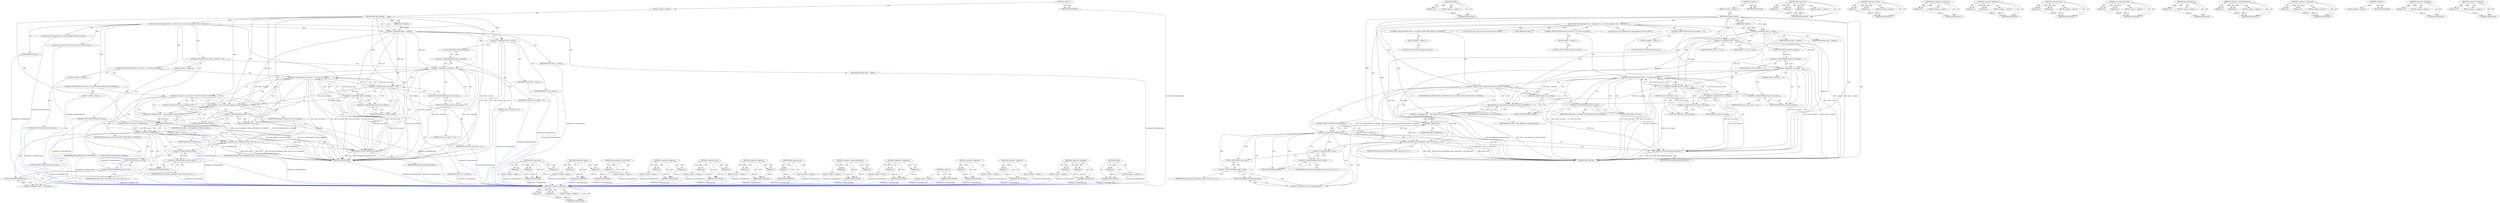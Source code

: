 digraph "&lt;operator&gt;.addressOf" {
vulnerable_116 [label=<(METHOD,&lt;operator&gt;.notEquals)>];
vulnerable_117 [label=<(PARAM,p1)>];
vulnerable_118 [label=<(PARAM,p2)>];
vulnerable_119 [label=<(BLOCK,&lt;empty&gt;,&lt;empty&gt;)>];
vulnerable_120 [label=<(METHOD_RETURN,ANY)>];
vulnerable_139 [label=<(METHOD,IS_ERR)>];
vulnerable_140 [label=<(PARAM,p1)>];
vulnerable_141 [label=<(BLOCK,&lt;empty&gt;,&lt;empty&gt;)>];
vulnerable_142 [label=<(METHOD_RETURN,ANY)>];
vulnerable_6 [label=<(METHOD,&lt;global&gt;)<SUB>1</SUB>>];
vulnerable_7 [label=<(BLOCK,&lt;empty&gt;,&lt;empty&gt;)<SUB>1</SUB>>];
vulnerable_8 [label=<(METHOD,nfs4_open_release)<SUB>1</SUB>>];
vulnerable_9 [label=<(PARAM,void *calldata)<SUB>1</SUB>>];
vulnerable_10 [label=<(BLOCK,{
	struct nfs4_opendata *data = calldata;
	stru...,{
	struct nfs4_opendata *data = calldata;
	stru...)<SUB>2</SUB>>];
vulnerable_11 [label="<(LOCAL,struct nfs4_opendata* data: nfs4_opendata*)<SUB>3</SUB>>"];
vulnerable_12 [label=<(&lt;operator&gt;.assignment,*data = calldata)<SUB>3</SUB>>];
vulnerable_13 [label=<(IDENTIFIER,data,*data = calldata)<SUB>3</SUB>>];
vulnerable_14 [label=<(IDENTIFIER,calldata,*data = calldata)<SUB>3</SUB>>];
vulnerable_15 [label="<(LOCAL,struct nfs4_state* state: nfs4_state*)<SUB>4</SUB>>"];
vulnerable_16 [label=<(&lt;operator&gt;.assignment,*state = NULL)<SUB>4</SUB>>];
vulnerable_17 [label=<(IDENTIFIER,state,*state = NULL)<SUB>4</SUB>>];
vulnerable_18 [label=<(IDENTIFIER,NULL,*state = NULL)<SUB>4</SUB>>];
vulnerable_19 [label=<(CONTROL_STRUCTURE,IF,if (data-&gt;cancelled == 0))<SUB>7</SUB>>];
vulnerable_20 [label=<(&lt;operator&gt;.equals,data-&gt;cancelled == 0)<SUB>7</SUB>>];
vulnerable_21 [label=<(&lt;operator&gt;.indirectFieldAccess,data-&gt;cancelled)<SUB>7</SUB>>];
vulnerable_22 [label=<(IDENTIFIER,data,data-&gt;cancelled == 0)<SUB>7</SUB>>];
vulnerable_23 [label=<(FIELD_IDENTIFIER,cancelled,cancelled)<SUB>7</SUB>>];
vulnerable_24 [label=<(LITERAL,0,data-&gt;cancelled == 0)<SUB>7</SUB>>];
vulnerable_25 [label=<(BLOCK,&lt;empty&gt;,&lt;empty&gt;)<SUB>8</SUB>>];
vulnerable_26 [label=<(CONTROL_STRUCTURE,GOTO,goto out_free;)<SUB>8</SUB>>];
vulnerable_27 [label=<(CONTROL_STRUCTURE,IF,if (data-&gt;rpc_status != 0 || !data-&gt;rpc_done))<SUB>10</SUB>>];
vulnerable_28 [label=<(&lt;operator&gt;.logicalOr,data-&gt;rpc_status != 0 || !data-&gt;rpc_done)<SUB>10</SUB>>];
vulnerable_29 [label=<(&lt;operator&gt;.notEquals,data-&gt;rpc_status != 0)<SUB>10</SUB>>];
vulnerable_30 [label=<(&lt;operator&gt;.indirectFieldAccess,data-&gt;rpc_status)<SUB>10</SUB>>];
vulnerable_31 [label=<(IDENTIFIER,data,data-&gt;rpc_status != 0)<SUB>10</SUB>>];
vulnerable_32 [label=<(FIELD_IDENTIFIER,rpc_status,rpc_status)<SUB>10</SUB>>];
vulnerable_33 [label=<(LITERAL,0,data-&gt;rpc_status != 0)<SUB>10</SUB>>];
vulnerable_34 [label=<(&lt;operator&gt;.logicalNot,!data-&gt;rpc_done)<SUB>10</SUB>>];
vulnerable_35 [label=<(&lt;operator&gt;.indirectFieldAccess,data-&gt;rpc_done)<SUB>10</SUB>>];
vulnerable_36 [label=<(IDENTIFIER,data,!data-&gt;rpc_done)<SUB>10</SUB>>];
vulnerable_37 [label=<(FIELD_IDENTIFIER,rpc_done,rpc_done)<SUB>10</SUB>>];
vulnerable_38 [label=<(BLOCK,&lt;empty&gt;,&lt;empty&gt;)<SUB>11</SUB>>];
vulnerable_39 [label=<(CONTROL_STRUCTURE,GOTO,goto out_free;)<SUB>11</SUB>>];
vulnerable_40 [label=<(CONTROL_STRUCTURE,IF,if (data-&gt;o_res.rflags &amp; NFS4_OPEN_RESULT_CONFIRM))<SUB>13</SUB>>];
vulnerable_41 [label=<(&lt;operator&gt;.and,data-&gt;o_res.rflags &amp; NFS4_OPEN_RESULT_CONFIRM)<SUB>13</SUB>>];
vulnerable_42 [label=<(&lt;operator&gt;.fieldAccess,data-&gt;o_res.rflags)<SUB>13</SUB>>];
vulnerable_43 [label=<(&lt;operator&gt;.indirectFieldAccess,data-&gt;o_res)<SUB>13</SUB>>];
vulnerable_44 [label=<(IDENTIFIER,data,data-&gt;o_res.rflags &amp; NFS4_OPEN_RESULT_CONFIRM)<SUB>13</SUB>>];
vulnerable_45 [label=<(FIELD_IDENTIFIER,o_res,o_res)<SUB>13</SUB>>];
vulnerable_46 [label=<(FIELD_IDENTIFIER,rflags,rflags)<SUB>13</SUB>>];
vulnerable_47 [label=<(IDENTIFIER,NFS4_OPEN_RESULT_CONFIRM,data-&gt;o_res.rflags &amp; NFS4_OPEN_RESULT_CONFIRM)<SUB>13</SUB>>];
vulnerable_48 [label=<(BLOCK,&lt;empty&gt;,&lt;empty&gt;)<SUB>14</SUB>>];
vulnerable_49 [label=<(CONTROL_STRUCTURE,GOTO,goto out_free;)<SUB>14</SUB>>];
vulnerable_50 [label=<(&lt;operator&gt;.assignment,state = nfs4_opendata_to_nfs4_state(data))<SUB>15</SUB>>];
vulnerable_51 [label=<(IDENTIFIER,state,state = nfs4_opendata_to_nfs4_state(data))<SUB>15</SUB>>];
vulnerable_52 [label=<(nfs4_opendata_to_nfs4_state,nfs4_opendata_to_nfs4_state(data))<SUB>15</SUB>>];
vulnerable_53 [label=<(IDENTIFIER,data,nfs4_opendata_to_nfs4_state(data))<SUB>15</SUB>>];
vulnerable_54 [label=<(CONTROL_STRUCTURE,IF,if (!IS_ERR(state)))<SUB>16</SUB>>];
vulnerable_55 [label=<(&lt;operator&gt;.logicalNot,!IS_ERR(state))<SUB>16</SUB>>];
vulnerable_56 [label=<(IS_ERR,IS_ERR(state))<SUB>16</SUB>>];
vulnerable_57 [label=<(IDENTIFIER,state,IS_ERR(state))<SUB>16</SUB>>];
vulnerable_58 [label=<(BLOCK,&lt;empty&gt;,&lt;empty&gt;)<SUB>17</SUB>>];
vulnerable_59 [label=<(nfs4_close_state,nfs4_close_state(&amp;data-&gt;path, state, data-&gt;o_ar...)<SUB>17</SUB>>];
vulnerable_60 [label=<(&lt;operator&gt;.addressOf,&amp;data-&gt;path)<SUB>17</SUB>>];
vulnerable_61 [label=<(&lt;operator&gt;.indirectFieldAccess,data-&gt;path)<SUB>17</SUB>>];
vulnerable_62 [label=<(IDENTIFIER,data,nfs4_close_state(&amp;data-&gt;path, state, data-&gt;o_ar...)<SUB>17</SUB>>];
vulnerable_63 [label=<(FIELD_IDENTIFIER,path,path)<SUB>17</SUB>>];
vulnerable_64 [label=<(IDENTIFIER,state,nfs4_close_state(&amp;data-&gt;path, state, data-&gt;o_ar...)<SUB>17</SUB>>];
vulnerable_65 [label=<(&lt;operator&gt;.fieldAccess,data-&gt;o_arg.open_flags)<SUB>17</SUB>>];
vulnerable_66 [label=<(&lt;operator&gt;.indirectFieldAccess,data-&gt;o_arg)<SUB>17</SUB>>];
vulnerable_67 [label=<(IDENTIFIER,data,nfs4_close_state(&amp;data-&gt;path, state, data-&gt;o_ar...)<SUB>17</SUB>>];
vulnerable_68 [label=<(FIELD_IDENTIFIER,o_arg,o_arg)<SUB>17</SUB>>];
vulnerable_69 [label=<(FIELD_IDENTIFIER,open_flags,open_flags)<SUB>17</SUB>>];
vulnerable_70 [label=<(JUMP_TARGET,out_free)<SUB>18</SUB>>];
vulnerable_71 [label=<(nfs4_opendata_put,nfs4_opendata_put(data))<SUB>19</SUB>>];
vulnerable_72 [label=<(IDENTIFIER,data,nfs4_opendata_put(data))<SUB>19</SUB>>];
vulnerable_73 [label=<(METHOD_RETURN,void)<SUB>1</SUB>>];
vulnerable_75 [label=<(METHOD_RETURN,ANY)<SUB>1</SUB>>];
vulnerable_143 [label=<(METHOD,nfs4_close_state)>];
vulnerable_144 [label=<(PARAM,p1)>];
vulnerable_145 [label=<(PARAM,p2)>];
vulnerable_146 [label=<(PARAM,p3)>];
vulnerable_147 [label=<(BLOCK,&lt;empty&gt;,&lt;empty&gt;)>];
vulnerable_148 [label=<(METHOD_RETURN,ANY)>];
vulnerable_101 [label=<(METHOD,&lt;operator&gt;.equals)>];
vulnerable_102 [label=<(PARAM,p1)>];
vulnerable_103 [label=<(PARAM,p2)>];
vulnerable_104 [label=<(BLOCK,&lt;empty&gt;,&lt;empty&gt;)>];
vulnerable_105 [label=<(METHOD_RETURN,ANY)>];
vulnerable_135 [label=<(METHOD,nfs4_opendata_to_nfs4_state)>];
vulnerable_136 [label=<(PARAM,p1)>];
vulnerable_137 [label=<(BLOCK,&lt;empty&gt;,&lt;empty&gt;)>];
vulnerable_138 [label=<(METHOD_RETURN,ANY)>];
vulnerable_130 [label=<(METHOD,&lt;operator&gt;.fieldAccess)>];
vulnerable_131 [label=<(PARAM,p1)>];
vulnerable_132 [label=<(PARAM,p2)>];
vulnerable_133 [label=<(BLOCK,&lt;empty&gt;,&lt;empty&gt;)>];
vulnerable_134 [label=<(METHOD_RETURN,ANY)>];
vulnerable_125 [label=<(METHOD,&lt;operator&gt;.and)>];
vulnerable_126 [label=<(PARAM,p1)>];
vulnerable_127 [label=<(PARAM,p2)>];
vulnerable_128 [label=<(BLOCK,&lt;empty&gt;,&lt;empty&gt;)>];
vulnerable_129 [label=<(METHOD_RETURN,ANY)>];
vulnerable_111 [label=<(METHOD,&lt;operator&gt;.logicalOr)>];
vulnerable_112 [label=<(PARAM,p1)>];
vulnerable_113 [label=<(PARAM,p2)>];
vulnerable_114 [label=<(BLOCK,&lt;empty&gt;,&lt;empty&gt;)>];
vulnerable_115 [label=<(METHOD_RETURN,ANY)>];
vulnerable_153 [label=<(METHOD,nfs4_opendata_put)>];
vulnerable_154 [label=<(PARAM,p1)>];
vulnerable_155 [label=<(BLOCK,&lt;empty&gt;,&lt;empty&gt;)>];
vulnerable_156 [label=<(METHOD_RETURN,ANY)>];
vulnerable_106 [label=<(METHOD,&lt;operator&gt;.indirectFieldAccess)>];
vulnerable_107 [label=<(PARAM,p1)>];
vulnerable_108 [label=<(PARAM,p2)>];
vulnerable_109 [label=<(BLOCK,&lt;empty&gt;,&lt;empty&gt;)>];
vulnerable_110 [label=<(METHOD_RETURN,ANY)>];
vulnerable_96 [label=<(METHOD,&lt;operator&gt;.assignment)>];
vulnerable_97 [label=<(PARAM,p1)>];
vulnerable_98 [label=<(PARAM,p2)>];
vulnerable_99 [label=<(BLOCK,&lt;empty&gt;,&lt;empty&gt;)>];
vulnerable_100 [label=<(METHOD_RETURN,ANY)>];
vulnerable_90 [label=<(METHOD,&lt;global&gt;)<SUB>1</SUB>>];
vulnerable_91 [label=<(BLOCK,&lt;empty&gt;,&lt;empty&gt;)>];
vulnerable_92 [label=<(METHOD_RETURN,ANY)>];
vulnerable_121 [label=<(METHOD,&lt;operator&gt;.logicalNot)>];
vulnerable_122 [label=<(PARAM,p1)>];
vulnerable_123 [label=<(BLOCK,&lt;empty&gt;,&lt;empty&gt;)>];
vulnerable_124 [label=<(METHOD_RETURN,ANY)>];
vulnerable_149 [label=<(METHOD,&lt;operator&gt;.addressOf)>];
vulnerable_150 [label=<(PARAM,p1)>];
vulnerable_151 [label=<(BLOCK,&lt;empty&gt;,&lt;empty&gt;)>];
vulnerable_152 [label=<(METHOD_RETURN,ANY)>];
fixed_116 [label=<(METHOD,&lt;operator&gt;.notEquals)>];
fixed_117 [label=<(PARAM,p1)>];
fixed_118 [label=<(PARAM,p2)>];
fixed_119 [label=<(BLOCK,&lt;empty&gt;,&lt;empty&gt;)>];
fixed_120 [label=<(METHOD_RETURN,ANY)>];
fixed_139 [label=<(METHOD,IS_ERR)>];
fixed_140 [label=<(PARAM,p1)>];
fixed_141 [label=<(BLOCK,&lt;empty&gt;,&lt;empty&gt;)>];
fixed_142 [label=<(METHOD_RETURN,ANY)>];
fixed_6 [label=<(METHOD,&lt;global&gt;)<SUB>1</SUB>>];
fixed_7 [label=<(BLOCK,&lt;empty&gt;,&lt;empty&gt;)<SUB>1</SUB>>];
fixed_8 [label=<(METHOD,nfs4_open_release)<SUB>1</SUB>>];
fixed_9 [label=<(PARAM,void *calldata)<SUB>1</SUB>>];
fixed_10 [label=<(BLOCK,{
	struct nfs4_opendata *data = calldata;
	stru...,{
	struct nfs4_opendata *data = calldata;
	stru...)<SUB>2</SUB>>];
fixed_11 [label="<(LOCAL,struct nfs4_opendata* data: nfs4_opendata*)<SUB>3</SUB>>"];
fixed_12 [label=<(&lt;operator&gt;.assignment,*data = calldata)<SUB>3</SUB>>];
fixed_13 [label=<(IDENTIFIER,data,*data = calldata)<SUB>3</SUB>>];
fixed_14 [label=<(IDENTIFIER,calldata,*data = calldata)<SUB>3</SUB>>];
fixed_15 [label="<(LOCAL,struct nfs4_state* state: nfs4_state*)<SUB>4</SUB>>"];
fixed_16 [label=<(&lt;operator&gt;.assignment,*state = NULL)<SUB>4</SUB>>];
fixed_17 [label=<(IDENTIFIER,state,*state = NULL)<SUB>4</SUB>>];
fixed_18 [label=<(IDENTIFIER,NULL,*state = NULL)<SUB>4</SUB>>];
fixed_19 [label=<(CONTROL_STRUCTURE,IF,if (data-&gt;cancelled == 0))<SUB>7</SUB>>];
fixed_20 [label=<(&lt;operator&gt;.equals,data-&gt;cancelled == 0)<SUB>7</SUB>>];
fixed_21 [label=<(&lt;operator&gt;.indirectFieldAccess,data-&gt;cancelled)<SUB>7</SUB>>];
fixed_22 [label=<(IDENTIFIER,data,data-&gt;cancelled == 0)<SUB>7</SUB>>];
fixed_23 [label=<(FIELD_IDENTIFIER,cancelled,cancelled)<SUB>7</SUB>>];
fixed_24 [label=<(LITERAL,0,data-&gt;cancelled == 0)<SUB>7</SUB>>];
fixed_25 [label=<(BLOCK,&lt;empty&gt;,&lt;empty&gt;)<SUB>8</SUB>>];
fixed_26 [label=<(CONTROL_STRUCTURE,GOTO,goto out_free;)<SUB>8</SUB>>];
fixed_27 [label=<(CONTROL_STRUCTURE,IF,if (data-&gt;rpc_status != 0 || !data-&gt;rpc_done))<SUB>10</SUB>>];
fixed_28 [label=<(&lt;operator&gt;.logicalOr,data-&gt;rpc_status != 0 || !data-&gt;rpc_done)<SUB>10</SUB>>];
fixed_29 [label=<(&lt;operator&gt;.notEquals,data-&gt;rpc_status != 0)<SUB>10</SUB>>];
fixed_30 [label=<(&lt;operator&gt;.indirectFieldAccess,data-&gt;rpc_status)<SUB>10</SUB>>];
fixed_31 [label=<(IDENTIFIER,data,data-&gt;rpc_status != 0)<SUB>10</SUB>>];
fixed_32 [label=<(FIELD_IDENTIFIER,rpc_status,rpc_status)<SUB>10</SUB>>];
fixed_33 [label=<(LITERAL,0,data-&gt;rpc_status != 0)<SUB>10</SUB>>];
fixed_34 [label=<(&lt;operator&gt;.logicalNot,!data-&gt;rpc_done)<SUB>10</SUB>>];
fixed_35 [label=<(&lt;operator&gt;.indirectFieldAccess,data-&gt;rpc_done)<SUB>10</SUB>>];
fixed_36 [label=<(IDENTIFIER,data,!data-&gt;rpc_done)<SUB>10</SUB>>];
fixed_37 [label=<(FIELD_IDENTIFIER,rpc_done,rpc_done)<SUB>10</SUB>>];
fixed_38 [label=<(BLOCK,&lt;empty&gt;,&lt;empty&gt;)<SUB>11</SUB>>];
fixed_39 [label=<(CONTROL_STRUCTURE,GOTO,goto out_free;)<SUB>11</SUB>>];
fixed_40 [label=<(CONTROL_STRUCTURE,IF,if (data-&gt;o_res.rflags &amp; NFS4_OPEN_RESULT_CONFIRM))<SUB>13</SUB>>];
fixed_41 [label=<(&lt;operator&gt;.and,data-&gt;o_res.rflags &amp; NFS4_OPEN_RESULT_CONFIRM)<SUB>13</SUB>>];
fixed_42 [label=<(&lt;operator&gt;.fieldAccess,data-&gt;o_res.rflags)<SUB>13</SUB>>];
fixed_43 [label=<(&lt;operator&gt;.indirectFieldAccess,data-&gt;o_res)<SUB>13</SUB>>];
fixed_44 [label=<(IDENTIFIER,data,data-&gt;o_res.rflags &amp; NFS4_OPEN_RESULT_CONFIRM)<SUB>13</SUB>>];
fixed_45 [label=<(FIELD_IDENTIFIER,o_res,o_res)<SUB>13</SUB>>];
fixed_46 [label=<(FIELD_IDENTIFIER,rflags,rflags)<SUB>13</SUB>>];
fixed_47 [label=<(IDENTIFIER,NFS4_OPEN_RESULT_CONFIRM,data-&gt;o_res.rflags &amp; NFS4_OPEN_RESULT_CONFIRM)<SUB>13</SUB>>];
fixed_48 [label=<(BLOCK,&lt;empty&gt;,&lt;empty&gt;)<SUB>14</SUB>>];
fixed_49 [label=<(CONTROL_STRUCTURE,GOTO,goto out_free;)<SUB>14</SUB>>];
fixed_50 [label=<(&lt;operator&gt;.assignment,state = nfs4_opendata_to_nfs4_state(data))<SUB>15</SUB>>];
fixed_51 [label=<(IDENTIFIER,state,state = nfs4_opendata_to_nfs4_state(data))<SUB>15</SUB>>];
fixed_52 [label=<(nfs4_opendata_to_nfs4_state,nfs4_opendata_to_nfs4_state(data))<SUB>15</SUB>>];
fixed_53 [label=<(IDENTIFIER,data,nfs4_opendata_to_nfs4_state(data))<SUB>15</SUB>>];
fixed_54 [label=<(CONTROL_STRUCTURE,IF,if (!IS_ERR(state)))<SUB>16</SUB>>];
fixed_55 [label=<(&lt;operator&gt;.logicalNot,!IS_ERR(state))<SUB>16</SUB>>];
fixed_56 [label=<(IS_ERR,IS_ERR(state))<SUB>16</SUB>>];
fixed_57 [label=<(IDENTIFIER,state,IS_ERR(state))<SUB>16</SUB>>];
fixed_58 [label=<(BLOCK,&lt;empty&gt;,&lt;empty&gt;)<SUB>17</SUB>>];
fixed_59 [label=<(nfs4_close_state,nfs4_close_state(&amp;data-&gt;path, state, data-&gt;o_ar...)<SUB>17</SUB>>];
fixed_60 [label=<(&lt;operator&gt;.addressOf,&amp;data-&gt;path)<SUB>17</SUB>>];
fixed_61 [label=<(&lt;operator&gt;.indirectFieldAccess,data-&gt;path)<SUB>17</SUB>>];
fixed_62 [label=<(IDENTIFIER,data,nfs4_close_state(&amp;data-&gt;path, state, data-&gt;o_ar...)<SUB>17</SUB>>];
fixed_63 [label=<(FIELD_IDENTIFIER,path,path)<SUB>17</SUB>>];
fixed_64 [label=<(IDENTIFIER,state,nfs4_close_state(&amp;data-&gt;path, state, data-&gt;o_ar...)<SUB>17</SUB>>];
fixed_65 [label=<(&lt;operator&gt;.fieldAccess,data-&gt;o_arg.fmode)<SUB>17</SUB>>];
fixed_66 [label=<(&lt;operator&gt;.indirectFieldAccess,data-&gt;o_arg)<SUB>17</SUB>>];
fixed_67 [label=<(IDENTIFIER,data,nfs4_close_state(&amp;data-&gt;path, state, data-&gt;o_ar...)<SUB>17</SUB>>];
fixed_68 [label=<(FIELD_IDENTIFIER,o_arg,o_arg)<SUB>17</SUB>>];
fixed_69 [label=<(FIELD_IDENTIFIER,fmode,fmode)<SUB>17</SUB>>];
fixed_70 [label=<(JUMP_TARGET,out_free)<SUB>18</SUB>>];
fixed_71 [label=<(nfs4_opendata_put,nfs4_opendata_put(data))<SUB>19</SUB>>];
fixed_72 [label=<(IDENTIFIER,data,nfs4_opendata_put(data))<SUB>19</SUB>>];
fixed_73 [label=<(METHOD_RETURN,void)<SUB>1</SUB>>];
fixed_75 [label=<(METHOD_RETURN,ANY)<SUB>1</SUB>>];
fixed_143 [label=<(METHOD,nfs4_close_state)>];
fixed_144 [label=<(PARAM,p1)>];
fixed_145 [label=<(PARAM,p2)>];
fixed_146 [label=<(PARAM,p3)>];
fixed_147 [label=<(BLOCK,&lt;empty&gt;,&lt;empty&gt;)>];
fixed_148 [label=<(METHOD_RETURN,ANY)>];
fixed_101 [label=<(METHOD,&lt;operator&gt;.equals)>];
fixed_102 [label=<(PARAM,p1)>];
fixed_103 [label=<(PARAM,p2)>];
fixed_104 [label=<(BLOCK,&lt;empty&gt;,&lt;empty&gt;)>];
fixed_105 [label=<(METHOD_RETURN,ANY)>];
fixed_135 [label=<(METHOD,nfs4_opendata_to_nfs4_state)>];
fixed_136 [label=<(PARAM,p1)>];
fixed_137 [label=<(BLOCK,&lt;empty&gt;,&lt;empty&gt;)>];
fixed_138 [label=<(METHOD_RETURN,ANY)>];
fixed_130 [label=<(METHOD,&lt;operator&gt;.fieldAccess)>];
fixed_131 [label=<(PARAM,p1)>];
fixed_132 [label=<(PARAM,p2)>];
fixed_133 [label=<(BLOCK,&lt;empty&gt;,&lt;empty&gt;)>];
fixed_134 [label=<(METHOD_RETURN,ANY)>];
fixed_125 [label=<(METHOD,&lt;operator&gt;.and)>];
fixed_126 [label=<(PARAM,p1)>];
fixed_127 [label=<(PARAM,p2)>];
fixed_128 [label=<(BLOCK,&lt;empty&gt;,&lt;empty&gt;)>];
fixed_129 [label=<(METHOD_RETURN,ANY)>];
fixed_111 [label=<(METHOD,&lt;operator&gt;.logicalOr)>];
fixed_112 [label=<(PARAM,p1)>];
fixed_113 [label=<(PARAM,p2)>];
fixed_114 [label=<(BLOCK,&lt;empty&gt;,&lt;empty&gt;)>];
fixed_115 [label=<(METHOD_RETURN,ANY)>];
fixed_153 [label=<(METHOD,nfs4_opendata_put)>];
fixed_154 [label=<(PARAM,p1)>];
fixed_155 [label=<(BLOCK,&lt;empty&gt;,&lt;empty&gt;)>];
fixed_156 [label=<(METHOD_RETURN,ANY)>];
fixed_106 [label=<(METHOD,&lt;operator&gt;.indirectFieldAccess)>];
fixed_107 [label=<(PARAM,p1)>];
fixed_108 [label=<(PARAM,p2)>];
fixed_109 [label=<(BLOCK,&lt;empty&gt;,&lt;empty&gt;)>];
fixed_110 [label=<(METHOD_RETURN,ANY)>];
fixed_96 [label=<(METHOD,&lt;operator&gt;.assignment)>];
fixed_97 [label=<(PARAM,p1)>];
fixed_98 [label=<(PARAM,p2)>];
fixed_99 [label=<(BLOCK,&lt;empty&gt;,&lt;empty&gt;)>];
fixed_100 [label=<(METHOD_RETURN,ANY)>];
fixed_90 [label=<(METHOD,&lt;global&gt;)<SUB>1</SUB>>];
fixed_91 [label=<(BLOCK,&lt;empty&gt;,&lt;empty&gt;)>];
fixed_92 [label=<(METHOD_RETURN,ANY)>];
fixed_121 [label=<(METHOD,&lt;operator&gt;.logicalNot)>];
fixed_122 [label=<(PARAM,p1)>];
fixed_123 [label=<(BLOCK,&lt;empty&gt;,&lt;empty&gt;)>];
fixed_124 [label=<(METHOD_RETURN,ANY)>];
fixed_149 [label=<(METHOD,&lt;operator&gt;.addressOf)>];
fixed_150 [label=<(PARAM,p1)>];
fixed_151 [label=<(BLOCK,&lt;empty&gt;,&lt;empty&gt;)>];
fixed_152 [label=<(METHOD_RETURN,ANY)>];
vulnerable_116 -> vulnerable_117  [key=0, label="AST: "];
vulnerable_116 -> vulnerable_117  [key=1, label="DDG: "];
vulnerable_116 -> vulnerable_119  [key=0, label="AST: "];
vulnerable_116 -> vulnerable_118  [key=0, label="AST: "];
vulnerable_116 -> vulnerable_118  [key=1, label="DDG: "];
vulnerable_116 -> vulnerable_120  [key=0, label="AST: "];
vulnerable_116 -> vulnerable_120  [key=1, label="CFG: "];
vulnerable_117 -> vulnerable_120  [key=0, label="DDG: p1"];
vulnerable_118 -> vulnerable_120  [key=0, label="DDG: p2"];
vulnerable_139 -> vulnerable_140  [key=0, label="AST: "];
vulnerable_139 -> vulnerable_140  [key=1, label="DDG: "];
vulnerable_139 -> vulnerable_141  [key=0, label="AST: "];
vulnerable_139 -> vulnerable_142  [key=0, label="AST: "];
vulnerable_139 -> vulnerable_142  [key=1, label="CFG: "];
vulnerable_140 -> vulnerable_142  [key=0, label="DDG: p1"];
vulnerable_6 -> vulnerable_7  [key=0, label="AST: "];
vulnerable_6 -> vulnerable_75  [key=0, label="AST: "];
vulnerable_6 -> vulnerable_75  [key=1, label="CFG: "];
vulnerable_7 -> vulnerable_8  [key=0, label="AST: "];
vulnerable_8 -> vulnerable_9  [key=0, label="AST: "];
vulnerable_8 -> vulnerable_9  [key=1, label="DDG: "];
vulnerable_8 -> vulnerable_10  [key=0, label="AST: "];
vulnerable_8 -> vulnerable_73  [key=0, label="AST: "];
vulnerable_8 -> vulnerable_12  [key=0, label="CFG: "];
vulnerable_8 -> vulnerable_12  [key=1, label="DDG: "];
vulnerable_8 -> vulnerable_16  [key=0, label="DDG: "];
vulnerable_8 -> vulnerable_71  [key=0, label="DDG: "];
vulnerable_8 -> vulnerable_20  [key=0, label="DDG: "];
vulnerable_8 -> vulnerable_41  [key=0, label="DDG: "];
vulnerable_8 -> vulnerable_52  [key=0, label="DDG: "];
vulnerable_8 -> vulnerable_29  [key=0, label="DDG: "];
vulnerable_8 -> vulnerable_56  [key=0, label="DDG: "];
vulnerable_8 -> vulnerable_59  [key=0, label="DDG: "];
vulnerable_9 -> vulnerable_12  [key=0, label="DDG: calldata"];
vulnerable_10 -> vulnerable_11  [key=0, label="AST: "];
vulnerable_10 -> vulnerable_12  [key=0, label="AST: "];
vulnerable_10 -> vulnerable_15  [key=0, label="AST: "];
vulnerable_10 -> vulnerable_16  [key=0, label="AST: "];
vulnerable_10 -> vulnerable_19  [key=0, label="AST: "];
vulnerable_10 -> vulnerable_27  [key=0, label="AST: "];
vulnerable_10 -> vulnerable_40  [key=0, label="AST: "];
vulnerable_10 -> vulnerable_50  [key=0, label="AST: "];
vulnerable_10 -> vulnerable_54  [key=0, label="AST: "];
vulnerable_10 -> vulnerable_70  [key=0, label="AST: "];
vulnerable_10 -> vulnerable_71  [key=0, label="AST: "];
vulnerable_12 -> vulnerable_13  [key=0, label="AST: "];
vulnerable_12 -> vulnerable_14  [key=0, label="AST: "];
vulnerable_12 -> vulnerable_16  [key=0, label="CFG: "];
vulnerable_12 -> vulnerable_73  [key=0, label="DDG: calldata"];
vulnerable_12 -> vulnerable_73  [key=1, label="DDG: *data = calldata"];
vulnerable_12 -> vulnerable_71  [key=0, label="DDG: data"];
vulnerable_12 -> vulnerable_20  [key=0, label="DDG: data"];
vulnerable_12 -> vulnerable_52  [key=0, label="DDG: data"];
vulnerable_12 -> vulnerable_29  [key=0, label="DDG: data"];
vulnerable_12 -> vulnerable_34  [key=0, label="DDG: data"];
vulnerable_16 -> vulnerable_17  [key=0, label="AST: "];
vulnerable_16 -> vulnerable_18  [key=0, label="AST: "];
vulnerable_16 -> vulnerable_23  [key=0, label="CFG: "];
vulnerable_16 -> vulnerable_73  [key=0, label="DDG: state"];
vulnerable_16 -> vulnerable_73  [key=1, label="DDG: *state = NULL"];
vulnerable_16 -> vulnerable_73  [key=2, label="DDG: NULL"];
vulnerable_19 -> vulnerable_20  [key=0, label="AST: "];
vulnerable_19 -> vulnerable_25  [key=0, label="AST: "];
vulnerable_20 -> vulnerable_21  [key=0, label="AST: "];
vulnerable_20 -> vulnerable_24  [key=0, label="AST: "];
vulnerable_20 -> vulnerable_71  [key=0, label="CFG: "];
vulnerable_20 -> vulnerable_71  [key=1, label="DDG: data-&gt;cancelled"];
vulnerable_20 -> vulnerable_32  [key=0, label="CFG: "];
vulnerable_20 -> vulnerable_32  [key=1, label="CDG: "];
vulnerable_20 -> vulnerable_73  [key=0, label="DDG: data-&gt;cancelled"];
vulnerable_20 -> vulnerable_73  [key=1, label="DDG: data-&gt;cancelled == 0"];
vulnerable_20 -> vulnerable_52  [key=0, label="DDG: data-&gt;cancelled"];
vulnerable_20 -> vulnerable_30  [key=0, label="CDG: "];
vulnerable_20 -> vulnerable_28  [key=0, label="CDG: "];
vulnerable_20 -> vulnerable_29  [key=0, label="CDG: "];
vulnerable_21 -> vulnerable_22  [key=0, label="AST: "];
vulnerable_21 -> vulnerable_23  [key=0, label="AST: "];
vulnerable_21 -> vulnerable_20  [key=0, label="CFG: "];
vulnerable_23 -> vulnerable_21  [key=0, label="CFG: "];
vulnerable_25 -> vulnerable_26  [key=0, label="AST: "];
vulnerable_27 -> vulnerable_28  [key=0, label="AST: "];
vulnerable_27 -> vulnerable_38  [key=0, label="AST: "];
vulnerable_28 -> vulnerable_29  [key=0, label="AST: "];
vulnerable_28 -> vulnerable_34  [key=0, label="AST: "];
vulnerable_28 -> vulnerable_71  [key=0, label="CFG: "];
vulnerable_28 -> vulnerable_45  [key=0, label="CFG: "];
vulnerable_28 -> vulnerable_45  [key=1, label="CDG: "];
vulnerable_28 -> vulnerable_73  [key=0, label="DDG: data-&gt;rpc_status != 0"];
vulnerable_28 -> vulnerable_73  [key=1, label="DDG: !data-&gt;rpc_done"];
vulnerable_28 -> vulnerable_73  [key=2, label="DDG: data-&gt;rpc_status != 0 || !data-&gt;rpc_done"];
vulnerable_28 -> vulnerable_42  [key=0, label="CDG: "];
vulnerable_28 -> vulnerable_46  [key=0, label="CDG: "];
vulnerable_28 -> vulnerable_41  [key=0, label="CDG: "];
vulnerable_28 -> vulnerable_43  [key=0, label="CDG: "];
vulnerable_29 -> vulnerable_30  [key=0, label="AST: "];
vulnerable_29 -> vulnerable_33  [key=0, label="AST: "];
vulnerable_29 -> vulnerable_28  [key=0, label="CFG: "];
vulnerable_29 -> vulnerable_28  [key=1, label="DDG: data-&gt;rpc_status"];
vulnerable_29 -> vulnerable_28  [key=2, label="DDG: 0"];
vulnerable_29 -> vulnerable_37  [key=0, label="CFG: "];
vulnerable_29 -> vulnerable_37  [key=1, label="CDG: "];
vulnerable_29 -> vulnerable_73  [key=0, label="DDG: data-&gt;rpc_status"];
vulnerable_29 -> vulnerable_71  [key=0, label="DDG: data-&gt;rpc_status"];
vulnerable_29 -> vulnerable_52  [key=0, label="DDG: data-&gt;rpc_status"];
vulnerable_29 -> vulnerable_34  [key=0, label="CDG: "];
vulnerable_29 -> vulnerable_35  [key=0, label="CDG: "];
vulnerable_30 -> vulnerable_31  [key=0, label="AST: "];
vulnerable_30 -> vulnerable_32  [key=0, label="AST: "];
vulnerable_30 -> vulnerable_29  [key=0, label="CFG: "];
vulnerable_32 -> vulnerable_30  [key=0, label="CFG: "];
vulnerable_34 -> vulnerable_35  [key=0, label="AST: "];
vulnerable_34 -> vulnerable_28  [key=0, label="CFG: "];
vulnerable_34 -> vulnerable_28  [key=1, label="DDG: data-&gt;rpc_done"];
vulnerable_34 -> vulnerable_73  [key=0, label="DDG: data-&gt;rpc_done"];
vulnerable_34 -> vulnerable_71  [key=0, label="DDG: data-&gt;rpc_done"];
vulnerable_34 -> vulnerable_52  [key=0, label="DDG: data-&gt;rpc_done"];
vulnerable_35 -> vulnerable_36  [key=0, label="AST: "];
vulnerable_35 -> vulnerable_37  [key=0, label="AST: "];
vulnerable_35 -> vulnerable_34  [key=0, label="CFG: "];
vulnerable_37 -> vulnerable_35  [key=0, label="CFG: "];
vulnerable_38 -> vulnerable_39  [key=0, label="AST: "];
vulnerable_40 -> vulnerable_41  [key=0, label="AST: "];
vulnerable_40 -> vulnerable_48  [key=0, label="AST: "];
vulnerable_41 -> vulnerable_42  [key=0, label="AST: "];
vulnerable_41 -> vulnerable_47  [key=0, label="AST: "];
vulnerable_41 -> vulnerable_71  [key=0, label="CFG: "];
vulnerable_41 -> vulnerable_52  [key=0, label="CFG: "];
vulnerable_41 -> vulnerable_52  [key=1, label="CDG: "];
vulnerable_41 -> vulnerable_73  [key=0, label="DDG: data-&gt;o_res.rflags &amp; NFS4_OPEN_RESULT_CONFIRM"];
vulnerable_41 -> vulnerable_73  [key=1, label="DDG: NFS4_OPEN_RESULT_CONFIRM"];
vulnerable_41 -> vulnerable_56  [key=0, label="CDG: "];
vulnerable_41 -> vulnerable_50  [key=0, label="CDG: "];
vulnerable_41 -> vulnerable_55  [key=0, label="CDG: "];
vulnerable_42 -> vulnerable_43  [key=0, label="AST: "];
vulnerable_42 -> vulnerable_46  [key=0, label="AST: "];
vulnerable_42 -> vulnerable_41  [key=0, label="CFG: "];
vulnerable_43 -> vulnerable_44  [key=0, label="AST: "];
vulnerable_43 -> vulnerable_45  [key=0, label="AST: "];
vulnerable_43 -> vulnerable_46  [key=0, label="CFG: "];
vulnerable_45 -> vulnerable_43  [key=0, label="CFG: "];
vulnerable_46 -> vulnerable_42  [key=0, label="CFG: "];
vulnerable_48 -> vulnerable_49  [key=0, label="AST: "];
vulnerable_50 -> vulnerable_51  [key=0, label="AST: "];
vulnerable_50 -> vulnerable_52  [key=0, label="AST: "];
vulnerable_50 -> vulnerable_56  [key=0, label="CFG: "];
vulnerable_50 -> vulnerable_56  [key=1, label="DDG: state"];
vulnerable_50 -> vulnerable_73  [key=0, label="DDG: nfs4_opendata_to_nfs4_state(data)"];
vulnerable_50 -> vulnerable_73  [key=1, label="DDG: state = nfs4_opendata_to_nfs4_state(data)"];
vulnerable_52 -> vulnerable_53  [key=0, label="AST: "];
vulnerable_52 -> vulnerable_50  [key=0, label="CFG: "];
vulnerable_52 -> vulnerable_50  [key=1, label="DDG: data"];
vulnerable_52 -> vulnerable_71  [key=0, label="DDG: data"];
vulnerable_52 -> vulnerable_59  [key=0, label="DDG: data"];
vulnerable_54 -> vulnerable_55  [key=0, label="AST: "];
vulnerable_54 -> vulnerable_58  [key=0, label="AST: "];
vulnerable_55 -> vulnerable_56  [key=0, label="AST: "];
vulnerable_55 -> vulnerable_63  [key=0, label="CFG: "];
vulnerable_55 -> vulnerable_63  [key=1, label="CDG: "];
vulnerable_55 -> vulnerable_71  [key=0, label="CFG: "];
vulnerable_55 -> vulnerable_73  [key=0, label="DDG: IS_ERR(state)"];
vulnerable_55 -> vulnerable_73  [key=1, label="DDG: !IS_ERR(state)"];
vulnerable_55 -> vulnerable_68  [key=0, label="CDG: "];
vulnerable_55 -> vulnerable_60  [key=0, label="CDG: "];
vulnerable_55 -> vulnerable_61  [key=0, label="CDG: "];
vulnerable_55 -> vulnerable_66  [key=0, label="CDG: "];
vulnerable_55 -> vulnerable_69  [key=0, label="CDG: "];
vulnerable_55 -> vulnerable_65  [key=0, label="CDG: "];
vulnerable_55 -> vulnerable_59  [key=0, label="CDG: "];
vulnerable_56 -> vulnerable_57  [key=0, label="AST: "];
vulnerable_56 -> vulnerable_55  [key=0, label="CFG: "];
vulnerable_56 -> vulnerable_55  [key=1, label="DDG: state"];
vulnerable_56 -> vulnerable_73  [key=0, label="DDG: state"];
vulnerable_56 -> vulnerable_59  [key=0, label="DDG: state"];
vulnerable_58 -> vulnerable_59  [key=0, label="AST: "];
vulnerable_59 -> vulnerable_60  [key=0, label="AST: "];
vulnerable_59 -> vulnerable_64  [key=0, label="AST: "];
vulnerable_59 -> vulnerable_65  [key=0, label="AST: "];
vulnerable_59 -> vulnerable_71  [key=0, label="CFG: "];
vulnerable_59 -> vulnerable_73  [key=0, label="DDG: &amp;data-&gt;path"];
vulnerable_59 -> vulnerable_73  [key=1, label="DDG: state"];
vulnerable_59 -> vulnerable_73  [key=2, label="DDG: nfs4_close_state(&amp;data-&gt;path, state, data-&gt;o_arg.open_flags)"];
vulnerable_60 -> vulnerable_61  [key=0, label="AST: "];
vulnerable_60 -> vulnerable_68  [key=0, label="CFG: "];
vulnerable_61 -> vulnerable_62  [key=0, label="AST: "];
vulnerable_61 -> vulnerable_63  [key=0, label="AST: "];
vulnerable_61 -> vulnerable_60  [key=0, label="CFG: "];
vulnerable_63 -> vulnerable_61  [key=0, label="CFG: "];
vulnerable_65 -> vulnerable_66  [key=0, label="AST: "];
vulnerable_65 -> vulnerable_69  [key=0, label="AST: "];
vulnerable_65 -> vulnerable_59  [key=0, label="CFG: "];
vulnerable_66 -> vulnerable_67  [key=0, label="AST: "];
vulnerable_66 -> vulnerable_68  [key=0, label="AST: "];
vulnerable_66 -> vulnerable_69  [key=0, label="CFG: "];
vulnerable_68 -> vulnerable_66  [key=0, label="CFG: "];
vulnerable_69 -> vulnerable_65  [key=0, label="CFG: "];
vulnerable_71 -> vulnerable_72  [key=0, label="AST: "];
vulnerable_71 -> vulnerable_73  [key=0, label="CFG: "];
vulnerable_71 -> vulnerable_73  [key=1, label="DDG: data"];
vulnerable_71 -> vulnerable_73  [key=2, label="DDG: nfs4_opendata_put(data)"];
vulnerable_143 -> vulnerable_144  [key=0, label="AST: "];
vulnerable_143 -> vulnerable_144  [key=1, label="DDG: "];
vulnerable_143 -> vulnerable_147  [key=0, label="AST: "];
vulnerable_143 -> vulnerable_145  [key=0, label="AST: "];
vulnerable_143 -> vulnerable_145  [key=1, label="DDG: "];
vulnerable_143 -> vulnerable_148  [key=0, label="AST: "];
vulnerable_143 -> vulnerable_148  [key=1, label="CFG: "];
vulnerable_143 -> vulnerable_146  [key=0, label="AST: "];
vulnerable_143 -> vulnerable_146  [key=1, label="DDG: "];
vulnerable_144 -> vulnerable_148  [key=0, label="DDG: p1"];
vulnerable_145 -> vulnerable_148  [key=0, label="DDG: p2"];
vulnerable_146 -> vulnerable_148  [key=0, label="DDG: p3"];
vulnerable_101 -> vulnerable_102  [key=0, label="AST: "];
vulnerable_101 -> vulnerable_102  [key=1, label="DDG: "];
vulnerable_101 -> vulnerable_104  [key=0, label="AST: "];
vulnerable_101 -> vulnerable_103  [key=0, label="AST: "];
vulnerable_101 -> vulnerable_103  [key=1, label="DDG: "];
vulnerable_101 -> vulnerable_105  [key=0, label="AST: "];
vulnerable_101 -> vulnerable_105  [key=1, label="CFG: "];
vulnerable_102 -> vulnerable_105  [key=0, label="DDG: p1"];
vulnerable_103 -> vulnerable_105  [key=0, label="DDG: p2"];
vulnerable_135 -> vulnerable_136  [key=0, label="AST: "];
vulnerable_135 -> vulnerable_136  [key=1, label="DDG: "];
vulnerable_135 -> vulnerable_137  [key=0, label="AST: "];
vulnerable_135 -> vulnerable_138  [key=0, label="AST: "];
vulnerable_135 -> vulnerable_138  [key=1, label="CFG: "];
vulnerable_136 -> vulnerable_138  [key=0, label="DDG: p1"];
vulnerable_130 -> vulnerable_131  [key=0, label="AST: "];
vulnerable_130 -> vulnerable_131  [key=1, label="DDG: "];
vulnerable_130 -> vulnerable_133  [key=0, label="AST: "];
vulnerable_130 -> vulnerable_132  [key=0, label="AST: "];
vulnerable_130 -> vulnerable_132  [key=1, label="DDG: "];
vulnerable_130 -> vulnerable_134  [key=0, label="AST: "];
vulnerable_130 -> vulnerable_134  [key=1, label="CFG: "];
vulnerable_131 -> vulnerable_134  [key=0, label="DDG: p1"];
vulnerable_132 -> vulnerable_134  [key=0, label="DDG: p2"];
vulnerable_125 -> vulnerable_126  [key=0, label="AST: "];
vulnerable_125 -> vulnerable_126  [key=1, label="DDG: "];
vulnerable_125 -> vulnerable_128  [key=0, label="AST: "];
vulnerable_125 -> vulnerable_127  [key=0, label="AST: "];
vulnerable_125 -> vulnerable_127  [key=1, label="DDG: "];
vulnerable_125 -> vulnerable_129  [key=0, label="AST: "];
vulnerable_125 -> vulnerable_129  [key=1, label="CFG: "];
vulnerable_126 -> vulnerable_129  [key=0, label="DDG: p1"];
vulnerable_127 -> vulnerable_129  [key=0, label="DDG: p2"];
vulnerable_111 -> vulnerable_112  [key=0, label="AST: "];
vulnerable_111 -> vulnerable_112  [key=1, label="DDG: "];
vulnerable_111 -> vulnerable_114  [key=0, label="AST: "];
vulnerable_111 -> vulnerable_113  [key=0, label="AST: "];
vulnerable_111 -> vulnerable_113  [key=1, label="DDG: "];
vulnerable_111 -> vulnerable_115  [key=0, label="AST: "];
vulnerable_111 -> vulnerable_115  [key=1, label="CFG: "];
vulnerable_112 -> vulnerable_115  [key=0, label="DDG: p1"];
vulnerable_113 -> vulnerable_115  [key=0, label="DDG: p2"];
vulnerable_153 -> vulnerable_154  [key=0, label="AST: "];
vulnerable_153 -> vulnerable_154  [key=1, label="DDG: "];
vulnerable_153 -> vulnerable_155  [key=0, label="AST: "];
vulnerable_153 -> vulnerable_156  [key=0, label="AST: "];
vulnerable_153 -> vulnerable_156  [key=1, label="CFG: "];
vulnerable_154 -> vulnerable_156  [key=0, label="DDG: p1"];
vulnerable_106 -> vulnerable_107  [key=0, label="AST: "];
vulnerable_106 -> vulnerable_107  [key=1, label="DDG: "];
vulnerable_106 -> vulnerable_109  [key=0, label="AST: "];
vulnerable_106 -> vulnerable_108  [key=0, label="AST: "];
vulnerable_106 -> vulnerable_108  [key=1, label="DDG: "];
vulnerable_106 -> vulnerable_110  [key=0, label="AST: "];
vulnerable_106 -> vulnerable_110  [key=1, label="CFG: "];
vulnerable_107 -> vulnerable_110  [key=0, label="DDG: p1"];
vulnerable_108 -> vulnerable_110  [key=0, label="DDG: p2"];
vulnerable_96 -> vulnerable_97  [key=0, label="AST: "];
vulnerable_96 -> vulnerable_97  [key=1, label="DDG: "];
vulnerable_96 -> vulnerable_99  [key=0, label="AST: "];
vulnerable_96 -> vulnerable_98  [key=0, label="AST: "];
vulnerable_96 -> vulnerable_98  [key=1, label="DDG: "];
vulnerable_96 -> vulnerable_100  [key=0, label="AST: "];
vulnerable_96 -> vulnerable_100  [key=1, label="CFG: "];
vulnerable_97 -> vulnerable_100  [key=0, label="DDG: p1"];
vulnerable_98 -> vulnerable_100  [key=0, label="DDG: p2"];
vulnerable_90 -> vulnerable_91  [key=0, label="AST: "];
vulnerable_90 -> vulnerable_92  [key=0, label="AST: "];
vulnerable_90 -> vulnerable_92  [key=1, label="CFG: "];
vulnerable_121 -> vulnerable_122  [key=0, label="AST: "];
vulnerable_121 -> vulnerable_122  [key=1, label="DDG: "];
vulnerable_121 -> vulnerable_123  [key=0, label="AST: "];
vulnerable_121 -> vulnerable_124  [key=0, label="AST: "];
vulnerable_121 -> vulnerable_124  [key=1, label="CFG: "];
vulnerable_122 -> vulnerable_124  [key=0, label="DDG: p1"];
vulnerable_149 -> vulnerable_150  [key=0, label="AST: "];
vulnerable_149 -> vulnerable_150  [key=1, label="DDG: "];
vulnerable_149 -> vulnerable_151  [key=0, label="AST: "];
vulnerable_149 -> vulnerable_152  [key=0, label="AST: "];
vulnerable_149 -> vulnerable_152  [key=1, label="CFG: "];
vulnerable_150 -> vulnerable_152  [key=0, label="DDG: p1"];
fixed_116 -> fixed_117  [key=0, label="AST: "];
fixed_116 -> fixed_117  [key=1, label="DDG: "];
fixed_116 -> fixed_119  [key=0, label="AST: "];
fixed_116 -> fixed_118  [key=0, label="AST: "];
fixed_116 -> fixed_118  [key=1, label="DDG: "];
fixed_116 -> fixed_120  [key=0, label="AST: "];
fixed_116 -> fixed_120  [key=1, label="CFG: "];
fixed_117 -> fixed_120  [key=0, label="DDG: p1"];
fixed_118 -> fixed_120  [key=0, label="DDG: p2"];
fixed_119 -> vulnerable_116  [color=blue, key=0, label="Connection to Vulnerable Root", penwidth="2.0", style=dashed];
fixed_120 -> vulnerable_116  [color=blue, key=0, label="Connection to Vulnerable Root", penwidth="2.0", style=dashed];
fixed_139 -> fixed_140  [key=0, label="AST: "];
fixed_139 -> fixed_140  [key=1, label="DDG: "];
fixed_139 -> fixed_141  [key=0, label="AST: "];
fixed_139 -> fixed_142  [key=0, label="AST: "];
fixed_139 -> fixed_142  [key=1, label="CFG: "];
fixed_140 -> fixed_142  [key=0, label="DDG: p1"];
fixed_141 -> vulnerable_116  [color=blue, key=0, label="Connection to Vulnerable Root", penwidth="2.0", style=dashed];
fixed_142 -> vulnerable_116  [color=blue, key=0, label="Connection to Vulnerable Root", penwidth="2.0", style=dashed];
fixed_6 -> fixed_7  [key=0, label="AST: "];
fixed_6 -> fixed_75  [key=0, label="AST: "];
fixed_6 -> fixed_75  [key=1, label="CFG: "];
fixed_7 -> fixed_8  [key=0, label="AST: "];
fixed_8 -> fixed_9  [key=0, label="AST: "];
fixed_8 -> fixed_9  [key=1, label="DDG: "];
fixed_8 -> fixed_10  [key=0, label="AST: "];
fixed_8 -> fixed_73  [key=0, label="AST: "];
fixed_8 -> fixed_12  [key=0, label="CFG: "];
fixed_8 -> fixed_12  [key=1, label="DDG: "];
fixed_8 -> fixed_16  [key=0, label="DDG: "];
fixed_8 -> fixed_71  [key=0, label="DDG: "];
fixed_8 -> fixed_20  [key=0, label="DDG: "];
fixed_8 -> fixed_41  [key=0, label="DDG: "];
fixed_8 -> fixed_52  [key=0, label="DDG: "];
fixed_8 -> fixed_29  [key=0, label="DDG: "];
fixed_8 -> fixed_56  [key=0, label="DDG: "];
fixed_8 -> fixed_59  [key=0, label="DDG: "];
fixed_9 -> fixed_12  [key=0, label="DDG: calldata"];
fixed_10 -> fixed_11  [key=0, label="AST: "];
fixed_10 -> fixed_12  [key=0, label="AST: "];
fixed_10 -> fixed_15  [key=0, label="AST: "];
fixed_10 -> fixed_16  [key=0, label="AST: "];
fixed_10 -> fixed_19  [key=0, label="AST: "];
fixed_10 -> fixed_27  [key=0, label="AST: "];
fixed_10 -> fixed_40  [key=0, label="AST: "];
fixed_10 -> fixed_50  [key=0, label="AST: "];
fixed_10 -> fixed_54  [key=0, label="AST: "];
fixed_10 -> fixed_70  [key=0, label="AST: "];
fixed_10 -> fixed_71  [key=0, label="AST: "];
fixed_11 -> vulnerable_116  [color=blue, key=0, label="Connection to Vulnerable Root", penwidth="2.0", style=dashed];
fixed_12 -> fixed_13  [key=0, label="AST: "];
fixed_12 -> fixed_14  [key=0, label="AST: "];
fixed_12 -> fixed_16  [key=0, label="CFG: "];
fixed_12 -> fixed_73  [key=0, label="DDG: calldata"];
fixed_12 -> fixed_73  [key=1, label="DDG: *data = calldata"];
fixed_12 -> fixed_71  [key=0, label="DDG: data"];
fixed_12 -> fixed_20  [key=0, label="DDG: data"];
fixed_12 -> fixed_52  [key=0, label="DDG: data"];
fixed_12 -> fixed_29  [key=0, label="DDG: data"];
fixed_12 -> fixed_34  [key=0, label="DDG: data"];
fixed_13 -> vulnerable_116  [color=blue, key=0, label="Connection to Vulnerable Root", penwidth="2.0", style=dashed];
fixed_14 -> vulnerable_116  [color=blue, key=0, label="Connection to Vulnerable Root", penwidth="2.0", style=dashed];
fixed_15 -> vulnerable_116  [color=blue, key=0, label="Connection to Vulnerable Root", penwidth="2.0", style=dashed];
fixed_16 -> fixed_17  [key=0, label="AST: "];
fixed_16 -> fixed_18  [key=0, label="AST: "];
fixed_16 -> fixed_23  [key=0, label="CFG: "];
fixed_16 -> fixed_73  [key=0, label="DDG: state"];
fixed_16 -> fixed_73  [key=1, label="DDG: *state = NULL"];
fixed_16 -> fixed_73  [key=2, label="DDG: NULL"];
fixed_17 -> vulnerable_116  [color=blue, key=0, label="Connection to Vulnerable Root", penwidth="2.0", style=dashed];
fixed_18 -> vulnerable_116  [color=blue, key=0, label="Connection to Vulnerable Root", penwidth="2.0", style=dashed];
fixed_19 -> fixed_20  [key=0, label="AST: "];
fixed_19 -> fixed_25  [key=0, label="AST: "];
fixed_20 -> fixed_21  [key=0, label="AST: "];
fixed_20 -> fixed_24  [key=0, label="AST: "];
fixed_20 -> fixed_71  [key=0, label="CFG: "];
fixed_20 -> fixed_71  [key=1, label="DDG: data-&gt;cancelled"];
fixed_20 -> fixed_32  [key=0, label="CFG: "];
fixed_20 -> fixed_32  [key=1, label="CDG: "];
fixed_20 -> fixed_73  [key=0, label="DDG: data-&gt;cancelled"];
fixed_20 -> fixed_73  [key=1, label="DDG: data-&gt;cancelled == 0"];
fixed_20 -> fixed_52  [key=0, label="DDG: data-&gt;cancelled"];
fixed_20 -> fixed_30  [key=0, label="CDG: "];
fixed_20 -> fixed_28  [key=0, label="CDG: "];
fixed_20 -> fixed_29  [key=0, label="CDG: "];
fixed_21 -> fixed_22  [key=0, label="AST: "];
fixed_21 -> fixed_23  [key=0, label="AST: "];
fixed_21 -> fixed_20  [key=0, label="CFG: "];
fixed_22 -> vulnerable_116  [color=blue, key=0, label="Connection to Vulnerable Root", penwidth="2.0", style=dashed];
fixed_23 -> fixed_21  [key=0, label="CFG: "];
fixed_24 -> vulnerable_116  [color=blue, key=0, label="Connection to Vulnerable Root", penwidth="2.0", style=dashed];
fixed_25 -> fixed_26  [key=0, label="AST: "];
fixed_26 -> vulnerable_116  [color=blue, key=0, label="Connection to Vulnerable Root", penwidth="2.0", style=dashed];
fixed_27 -> fixed_28  [key=0, label="AST: "];
fixed_27 -> fixed_38  [key=0, label="AST: "];
fixed_28 -> fixed_29  [key=0, label="AST: "];
fixed_28 -> fixed_34  [key=0, label="AST: "];
fixed_28 -> fixed_71  [key=0, label="CFG: "];
fixed_28 -> fixed_45  [key=0, label="CFG: "];
fixed_28 -> fixed_45  [key=1, label="CDG: "];
fixed_28 -> fixed_73  [key=0, label="DDG: data-&gt;rpc_status != 0"];
fixed_28 -> fixed_73  [key=1, label="DDG: !data-&gt;rpc_done"];
fixed_28 -> fixed_73  [key=2, label="DDG: data-&gt;rpc_status != 0 || !data-&gt;rpc_done"];
fixed_28 -> fixed_42  [key=0, label="CDG: "];
fixed_28 -> fixed_46  [key=0, label="CDG: "];
fixed_28 -> fixed_41  [key=0, label="CDG: "];
fixed_28 -> fixed_43  [key=0, label="CDG: "];
fixed_29 -> fixed_30  [key=0, label="AST: "];
fixed_29 -> fixed_33  [key=0, label="AST: "];
fixed_29 -> fixed_28  [key=0, label="CFG: "];
fixed_29 -> fixed_28  [key=1, label="DDG: data-&gt;rpc_status"];
fixed_29 -> fixed_28  [key=2, label="DDG: 0"];
fixed_29 -> fixed_37  [key=0, label="CFG: "];
fixed_29 -> fixed_37  [key=1, label="CDG: "];
fixed_29 -> fixed_73  [key=0, label="DDG: data-&gt;rpc_status"];
fixed_29 -> fixed_71  [key=0, label="DDG: data-&gt;rpc_status"];
fixed_29 -> fixed_52  [key=0, label="DDG: data-&gt;rpc_status"];
fixed_29 -> fixed_34  [key=0, label="CDG: "];
fixed_29 -> fixed_35  [key=0, label="CDG: "];
fixed_30 -> fixed_31  [key=0, label="AST: "];
fixed_30 -> fixed_32  [key=0, label="AST: "];
fixed_30 -> fixed_29  [key=0, label="CFG: "];
fixed_31 -> vulnerable_116  [color=blue, key=0, label="Connection to Vulnerable Root", penwidth="2.0", style=dashed];
fixed_32 -> fixed_30  [key=0, label="CFG: "];
fixed_33 -> vulnerable_116  [color=blue, key=0, label="Connection to Vulnerable Root", penwidth="2.0", style=dashed];
fixed_34 -> fixed_35  [key=0, label="AST: "];
fixed_34 -> fixed_28  [key=0, label="CFG: "];
fixed_34 -> fixed_28  [key=1, label="DDG: data-&gt;rpc_done"];
fixed_34 -> fixed_73  [key=0, label="DDG: data-&gt;rpc_done"];
fixed_34 -> fixed_71  [key=0, label="DDG: data-&gt;rpc_done"];
fixed_34 -> fixed_52  [key=0, label="DDG: data-&gt;rpc_done"];
fixed_35 -> fixed_36  [key=0, label="AST: "];
fixed_35 -> fixed_37  [key=0, label="AST: "];
fixed_35 -> fixed_34  [key=0, label="CFG: "];
fixed_36 -> vulnerable_116  [color=blue, key=0, label="Connection to Vulnerable Root", penwidth="2.0", style=dashed];
fixed_37 -> fixed_35  [key=0, label="CFG: "];
fixed_38 -> fixed_39  [key=0, label="AST: "];
fixed_39 -> vulnerable_116  [color=blue, key=0, label="Connection to Vulnerable Root", penwidth="2.0", style=dashed];
fixed_40 -> fixed_41  [key=0, label="AST: "];
fixed_40 -> fixed_48  [key=0, label="AST: "];
fixed_41 -> fixed_42  [key=0, label="AST: "];
fixed_41 -> fixed_47  [key=0, label="AST: "];
fixed_41 -> fixed_71  [key=0, label="CFG: "];
fixed_41 -> fixed_52  [key=0, label="CFG: "];
fixed_41 -> fixed_52  [key=1, label="CDG: "];
fixed_41 -> fixed_73  [key=0, label="DDG: data-&gt;o_res.rflags &amp; NFS4_OPEN_RESULT_CONFIRM"];
fixed_41 -> fixed_73  [key=1, label="DDG: NFS4_OPEN_RESULT_CONFIRM"];
fixed_41 -> fixed_56  [key=0, label="CDG: "];
fixed_41 -> fixed_50  [key=0, label="CDG: "];
fixed_41 -> fixed_55  [key=0, label="CDG: "];
fixed_42 -> fixed_43  [key=0, label="AST: "];
fixed_42 -> fixed_46  [key=0, label="AST: "];
fixed_42 -> fixed_41  [key=0, label="CFG: "];
fixed_43 -> fixed_44  [key=0, label="AST: "];
fixed_43 -> fixed_45  [key=0, label="AST: "];
fixed_43 -> fixed_46  [key=0, label="CFG: "];
fixed_44 -> vulnerable_116  [color=blue, key=0, label="Connection to Vulnerable Root", penwidth="2.0", style=dashed];
fixed_45 -> fixed_43  [key=0, label="CFG: "];
fixed_46 -> fixed_42  [key=0, label="CFG: "];
fixed_47 -> vulnerable_116  [color=blue, key=0, label="Connection to Vulnerable Root", penwidth="2.0", style=dashed];
fixed_48 -> fixed_49  [key=0, label="AST: "];
fixed_49 -> vulnerable_116  [color=blue, key=0, label="Connection to Vulnerable Root", penwidth="2.0", style=dashed];
fixed_50 -> fixed_51  [key=0, label="AST: "];
fixed_50 -> fixed_52  [key=0, label="AST: "];
fixed_50 -> fixed_56  [key=0, label="CFG: "];
fixed_50 -> fixed_56  [key=1, label="DDG: state"];
fixed_50 -> fixed_73  [key=0, label="DDG: nfs4_opendata_to_nfs4_state(data)"];
fixed_50 -> fixed_73  [key=1, label="DDG: state = nfs4_opendata_to_nfs4_state(data)"];
fixed_51 -> vulnerable_116  [color=blue, key=0, label="Connection to Vulnerable Root", penwidth="2.0", style=dashed];
fixed_52 -> fixed_53  [key=0, label="AST: "];
fixed_52 -> fixed_50  [key=0, label="CFG: "];
fixed_52 -> fixed_50  [key=1, label="DDG: data"];
fixed_52 -> fixed_71  [key=0, label="DDG: data"];
fixed_52 -> fixed_59  [key=0, label="DDG: data"];
fixed_53 -> vulnerable_116  [color=blue, key=0, label="Connection to Vulnerable Root", penwidth="2.0", style=dashed];
fixed_54 -> fixed_55  [key=0, label="AST: "];
fixed_54 -> fixed_58  [key=0, label="AST: "];
fixed_55 -> fixed_56  [key=0, label="AST: "];
fixed_55 -> fixed_63  [key=0, label="CFG: "];
fixed_55 -> fixed_63  [key=1, label="CDG: "];
fixed_55 -> fixed_71  [key=0, label="CFG: "];
fixed_55 -> fixed_73  [key=0, label="DDG: IS_ERR(state)"];
fixed_55 -> fixed_73  [key=1, label="DDG: !IS_ERR(state)"];
fixed_55 -> fixed_68  [key=0, label="CDG: "];
fixed_55 -> fixed_60  [key=0, label="CDG: "];
fixed_55 -> fixed_61  [key=0, label="CDG: "];
fixed_55 -> fixed_66  [key=0, label="CDG: "];
fixed_55 -> fixed_69  [key=0, label="CDG: "];
fixed_55 -> fixed_65  [key=0, label="CDG: "];
fixed_55 -> fixed_59  [key=0, label="CDG: "];
fixed_56 -> fixed_57  [key=0, label="AST: "];
fixed_56 -> fixed_55  [key=0, label="CFG: "];
fixed_56 -> fixed_55  [key=1, label="DDG: state"];
fixed_56 -> fixed_73  [key=0, label="DDG: state"];
fixed_56 -> fixed_59  [key=0, label="DDG: state"];
fixed_57 -> vulnerable_116  [color=blue, key=0, label="Connection to Vulnerable Root", penwidth="2.0", style=dashed];
fixed_58 -> fixed_59  [key=0, label="AST: "];
fixed_59 -> fixed_60  [key=0, label="AST: "];
fixed_59 -> fixed_64  [key=0, label="AST: "];
fixed_59 -> fixed_65  [key=0, label="AST: "];
fixed_59 -> fixed_71  [key=0, label="CFG: "];
fixed_59 -> fixed_73  [key=0, label="DDG: &amp;data-&gt;path"];
fixed_59 -> fixed_73  [key=1, label="DDG: state"];
fixed_59 -> fixed_73  [key=2, label="DDG: nfs4_close_state(&amp;data-&gt;path, state, data-&gt;o_arg.fmode)"];
fixed_60 -> fixed_61  [key=0, label="AST: "];
fixed_60 -> fixed_68  [key=0, label="CFG: "];
fixed_61 -> fixed_62  [key=0, label="AST: "];
fixed_61 -> fixed_63  [key=0, label="AST: "];
fixed_61 -> fixed_60  [key=0, label="CFG: "];
fixed_62 -> vulnerable_116  [color=blue, key=0, label="Connection to Vulnerable Root", penwidth="2.0", style=dashed];
fixed_63 -> fixed_61  [key=0, label="CFG: "];
fixed_64 -> vulnerable_116  [color=blue, key=0, label="Connection to Vulnerable Root", penwidth="2.0", style=dashed];
fixed_65 -> fixed_66  [key=0, label="AST: "];
fixed_65 -> fixed_69  [key=0, label="AST: "];
fixed_65 -> fixed_59  [key=0, label="CFG: "];
fixed_66 -> fixed_67  [key=0, label="AST: "];
fixed_66 -> fixed_68  [key=0, label="AST: "];
fixed_66 -> fixed_69  [key=0, label="CFG: "];
fixed_67 -> vulnerable_116  [color=blue, key=0, label="Connection to Vulnerable Root", penwidth="2.0", style=dashed];
fixed_68 -> fixed_66  [key=0, label="CFG: "];
fixed_69 -> fixed_65  [key=0, label="CFG: "];
fixed_70 -> vulnerable_116  [color=blue, key=0, label="Connection to Vulnerable Root", penwidth="2.0", style=dashed];
fixed_71 -> fixed_72  [key=0, label="AST: "];
fixed_71 -> fixed_73  [key=0, label="CFG: "];
fixed_71 -> fixed_73  [key=1, label="DDG: data"];
fixed_71 -> fixed_73  [key=2, label="DDG: nfs4_opendata_put(data)"];
fixed_72 -> vulnerable_116  [color=blue, key=0, label="Connection to Vulnerable Root", penwidth="2.0", style=dashed];
fixed_73 -> vulnerable_116  [color=blue, key=0, label="Connection to Vulnerable Root", penwidth="2.0", style=dashed];
fixed_75 -> vulnerable_116  [color=blue, key=0, label="Connection to Vulnerable Root", penwidth="2.0", style=dashed];
fixed_143 -> fixed_144  [key=0, label="AST: "];
fixed_143 -> fixed_144  [key=1, label="DDG: "];
fixed_143 -> fixed_147  [key=0, label="AST: "];
fixed_143 -> fixed_145  [key=0, label="AST: "];
fixed_143 -> fixed_145  [key=1, label="DDG: "];
fixed_143 -> fixed_148  [key=0, label="AST: "];
fixed_143 -> fixed_148  [key=1, label="CFG: "];
fixed_143 -> fixed_146  [key=0, label="AST: "];
fixed_143 -> fixed_146  [key=1, label="DDG: "];
fixed_144 -> fixed_148  [key=0, label="DDG: p1"];
fixed_145 -> fixed_148  [key=0, label="DDG: p2"];
fixed_146 -> fixed_148  [key=0, label="DDG: p3"];
fixed_147 -> vulnerable_116  [color=blue, key=0, label="Connection to Vulnerable Root", penwidth="2.0", style=dashed];
fixed_148 -> vulnerable_116  [color=blue, key=0, label="Connection to Vulnerable Root", penwidth="2.0", style=dashed];
fixed_101 -> fixed_102  [key=0, label="AST: "];
fixed_101 -> fixed_102  [key=1, label="DDG: "];
fixed_101 -> fixed_104  [key=0, label="AST: "];
fixed_101 -> fixed_103  [key=0, label="AST: "];
fixed_101 -> fixed_103  [key=1, label="DDG: "];
fixed_101 -> fixed_105  [key=0, label="AST: "];
fixed_101 -> fixed_105  [key=1, label="CFG: "];
fixed_102 -> fixed_105  [key=0, label="DDG: p1"];
fixed_103 -> fixed_105  [key=0, label="DDG: p2"];
fixed_104 -> vulnerable_116  [color=blue, key=0, label="Connection to Vulnerable Root", penwidth="2.0", style=dashed];
fixed_105 -> vulnerable_116  [color=blue, key=0, label="Connection to Vulnerable Root", penwidth="2.0", style=dashed];
fixed_135 -> fixed_136  [key=0, label="AST: "];
fixed_135 -> fixed_136  [key=1, label="DDG: "];
fixed_135 -> fixed_137  [key=0, label="AST: "];
fixed_135 -> fixed_138  [key=0, label="AST: "];
fixed_135 -> fixed_138  [key=1, label="CFG: "];
fixed_136 -> fixed_138  [key=0, label="DDG: p1"];
fixed_137 -> vulnerable_116  [color=blue, key=0, label="Connection to Vulnerable Root", penwidth="2.0", style=dashed];
fixed_138 -> vulnerable_116  [color=blue, key=0, label="Connection to Vulnerable Root", penwidth="2.0", style=dashed];
fixed_130 -> fixed_131  [key=0, label="AST: "];
fixed_130 -> fixed_131  [key=1, label="DDG: "];
fixed_130 -> fixed_133  [key=0, label="AST: "];
fixed_130 -> fixed_132  [key=0, label="AST: "];
fixed_130 -> fixed_132  [key=1, label="DDG: "];
fixed_130 -> fixed_134  [key=0, label="AST: "];
fixed_130 -> fixed_134  [key=1, label="CFG: "];
fixed_131 -> fixed_134  [key=0, label="DDG: p1"];
fixed_132 -> fixed_134  [key=0, label="DDG: p2"];
fixed_133 -> vulnerable_116  [color=blue, key=0, label="Connection to Vulnerable Root", penwidth="2.0", style=dashed];
fixed_134 -> vulnerable_116  [color=blue, key=0, label="Connection to Vulnerable Root", penwidth="2.0", style=dashed];
fixed_125 -> fixed_126  [key=0, label="AST: "];
fixed_125 -> fixed_126  [key=1, label="DDG: "];
fixed_125 -> fixed_128  [key=0, label="AST: "];
fixed_125 -> fixed_127  [key=0, label="AST: "];
fixed_125 -> fixed_127  [key=1, label="DDG: "];
fixed_125 -> fixed_129  [key=0, label="AST: "];
fixed_125 -> fixed_129  [key=1, label="CFG: "];
fixed_126 -> fixed_129  [key=0, label="DDG: p1"];
fixed_127 -> fixed_129  [key=0, label="DDG: p2"];
fixed_128 -> vulnerable_116  [color=blue, key=0, label="Connection to Vulnerable Root", penwidth="2.0", style=dashed];
fixed_129 -> vulnerable_116  [color=blue, key=0, label="Connection to Vulnerable Root", penwidth="2.0", style=dashed];
fixed_111 -> fixed_112  [key=0, label="AST: "];
fixed_111 -> fixed_112  [key=1, label="DDG: "];
fixed_111 -> fixed_114  [key=0, label="AST: "];
fixed_111 -> fixed_113  [key=0, label="AST: "];
fixed_111 -> fixed_113  [key=1, label="DDG: "];
fixed_111 -> fixed_115  [key=0, label="AST: "];
fixed_111 -> fixed_115  [key=1, label="CFG: "];
fixed_112 -> fixed_115  [key=0, label="DDG: p1"];
fixed_113 -> fixed_115  [key=0, label="DDG: p2"];
fixed_114 -> vulnerable_116  [color=blue, key=0, label="Connection to Vulnerable Root", penwidth="2.0", style=dashed];
fixed_115 -> vulnerable_116  [color=blue, key=0, label="Connection to Vulnerable Root", penwidth="2.0", style=dashed];
fixed_153 -> fixed_154  [key=0, label="AST: "];
fixed_153 -> fixed_154  [key=1, label="DDG: "];
fixed_153 -> fixed_155  [key=0, label="AST: "];
fixed_153 -> fixed_156  [key=0, label="AST: "];
fixed_153 -> fixed_156  [key=1, label="CFG: "];
fixed_154 -> fixed_156  [key=0, label="DDG: p1"];
fixed_155 -> vulnerable_116  [color=blue, key=0, label="Connection to Vulnerable Root", penwidth="2.0", style=dashed];
fixed_156 -> vulnerable_116  [color=blue, key=0, label="Connection to Vulnerable Root", penwidth="2.0", style=dashed];
fixed_106 -> fixed_107  [key=0, label="AST: "];
fixed_106 -> fixed_107  [key=1, label="DDG: "];
fixed_106 -> fixed_109  [key=0, label="AST: "];
fixed_106 -> fixed_108  [key=0, label="AST: "];
fixed_106 -> fixed_108  [key=1, label="DDG: "];
fixed_106 -> fixed_110  [key=0, label="AST: "];
fixed_106 -> fixed_110  [key=1, label="CFG: "];
fixed_107 -> fixed_110  [key=0, label="DDG: p1"];
fixed_108 -> fixed_110  [key=0, label="DDG: p2"];
fixed_109 -> vulnerable_116  [color=blue, key=0, label="Connection to Vulnerable Root", penwidth="2.0", style=dashed];
fixed_110 -> vulnerable_116  [color=blue, key=0, label="Connection to Vulnerable Root", penwidth="2.0", style=dashed];
fixed_96 -> fixed_97  [key=0, label="AST: "];
fixed_96 -> fixed_97  [key=1, label="DDG: "];
fixed_96 -> fixed_99  [key=0, label="AST: "];
fixed_96 -> fixed_98  [key=0, label="AST: "];
fixed_96 -> fixed_98  [key=1, label="DDG: "];
fixed_96 -> fixed_100  [key=0, label="AST: "];
fixed_96 -> fixed_100  [key=1, label="CFG: "];
fixed_97 -> fixed_100  [key=0, label="DDG: p1"];
fixed_98 -> fixed_100  [key=0, label="DDG: p2"];
fixed_99 -> vulnerable_116  [color=blue, key=0, label="Connection to Vulnerable Root", penwidth="2.0", style=dashed];
fixed_100 -> vulnerable_116  [color=blue, key=0, label="Connection to Vulnerable Root", penwidth="2.0", style=dashed];
fixed_90 -> fixed_91  [key=0, label="AST: "];
fixed_90 -> fixed_92  [key=0, label="AST: "];
fixed_90 -> fixed_92  [key=1, label="CFG: "];
fixed_91 -> vulnerable_116  [color=blue, key=0, label="Connection to Vulnerable Root", penwidth="2.0", style=dashed];
fixed_92 -> vulnerable_116  [color=blue, key=0, label="Connection to Vulnerable Root", penwidth="2.0", style=dashed];
fixed_121 -> fixed_122  [key=0, label="AST: "];
fixed_121 -> fixed_122  [key=1, label="DDG: "];
fixed_121 -> fixed_123  [key=0, label="AST: "];
fixed_121 -> fixed_124  [key=0, label="AST: "];
fixed_121 -> fixed_124  [key=1, label="CFG: "];
fixed_122 -> fixed_124  [key=0, label="DDG: p1"];
fixed_123 -> vulnerable_116  [color=blue, key=0, label="Connection to Vulnerable Root", penwidth="2.0", style=dashed];
fixed_124 -> vulnerable_116  [color=blue, key=0, label="Connection to Vulnerable Root", penwidth="2.0", style=dashed];
fixed_149 -> fixed_150  [key=0, label="AST: "];
fixed_149 -> fixed_150  [key=1, label="DDG: "];
fixed_149 -> fixed_151  [key=0, label="AST: "];
fixed_149 -> fixed_152  [key=0, label="AST: "];
fixed_149 -> fixed_152  [key=1, label="CFG: "];
fixed_150 -> fixed_152  [key=0, label="DDG: p1"];
fixed_151 -> vulnerable_116  [color=blue, key=0, label="Connection to Vulnerable Root", penwidth="2.0", style=dashed];
fixed_152 -> vulnerable_116  [color=blue, key=0, label="Connection to Vulnerable Root", penwidth="2.0", style=dashed];
}
